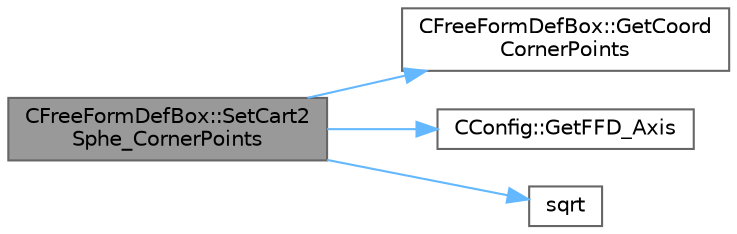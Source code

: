 digraph "CFreeFormDefBox::SetCart2Sphe_CornerPoints"
{
 // LATEX_PDF_SIZE
  bgcolor="transparent";
  edge [fontname=Helvetica,fontsize=10,labelfontname=Helvetica,labelfontsize=10];
  node [fontname=Helvetica,fontsize=10,shape=box,height=0.2,width=0.4];
  rankdir="LR";
  Node1 [id="Node000001",label="CFreeFormDefBox::SetCart2\lSphe_CornerPoints",height=0.2,width=0.4,color="gray40", fillcolor="grey60", style="filled", fontcolor="black",tooltip="Set Cartesians to Spherical Corner Points."];
  Node1 -> Node2 [id="edge1_Node000001_Node000002",color="steelblue1",style="solid",tooltip=" "];
  Node2 [id="Node000002",label="CFreeFormDefBox::GetCoord\lCornerPoints",height=0.2,width=0.4,color="grey40", fillcolor="white", style="filled",URL="$classCFreeFormDefBox.html#a0d9cc216d53327e239b7b75173ff3b9a",tooltip="Get the coordinates of the corner points."];
  Node1 -> Node3 [id="edge2_Node000001_Node000003",color="steelblue1",style="solid",tooltip=" "];
  Node3 [id="Node000003",label="CConfig::GetFFD_Axis",height=0.2,width=0.4,color="grey40", fillcolor="white", style="filled",URL="$classCConfig.html#aee960e865ec9805de750956062329d04",tooltip="Get the value of the vector that connects the cartesian axis with a sherical or cylindrical one."];
  Node1 -> Node4 [id="edge3_Node000001_Node000004",color="steelblue1",style="solid",tooltip=" "];
  Node4 [id="Node000004",label="sqrt",height=0.2,width=0.4,color="grey40", fillcolor="white", style="filled",URL="$group__SIMD.html#ga54a1925ab40fb4249ea255072520de35",tooltip=" "];
}
